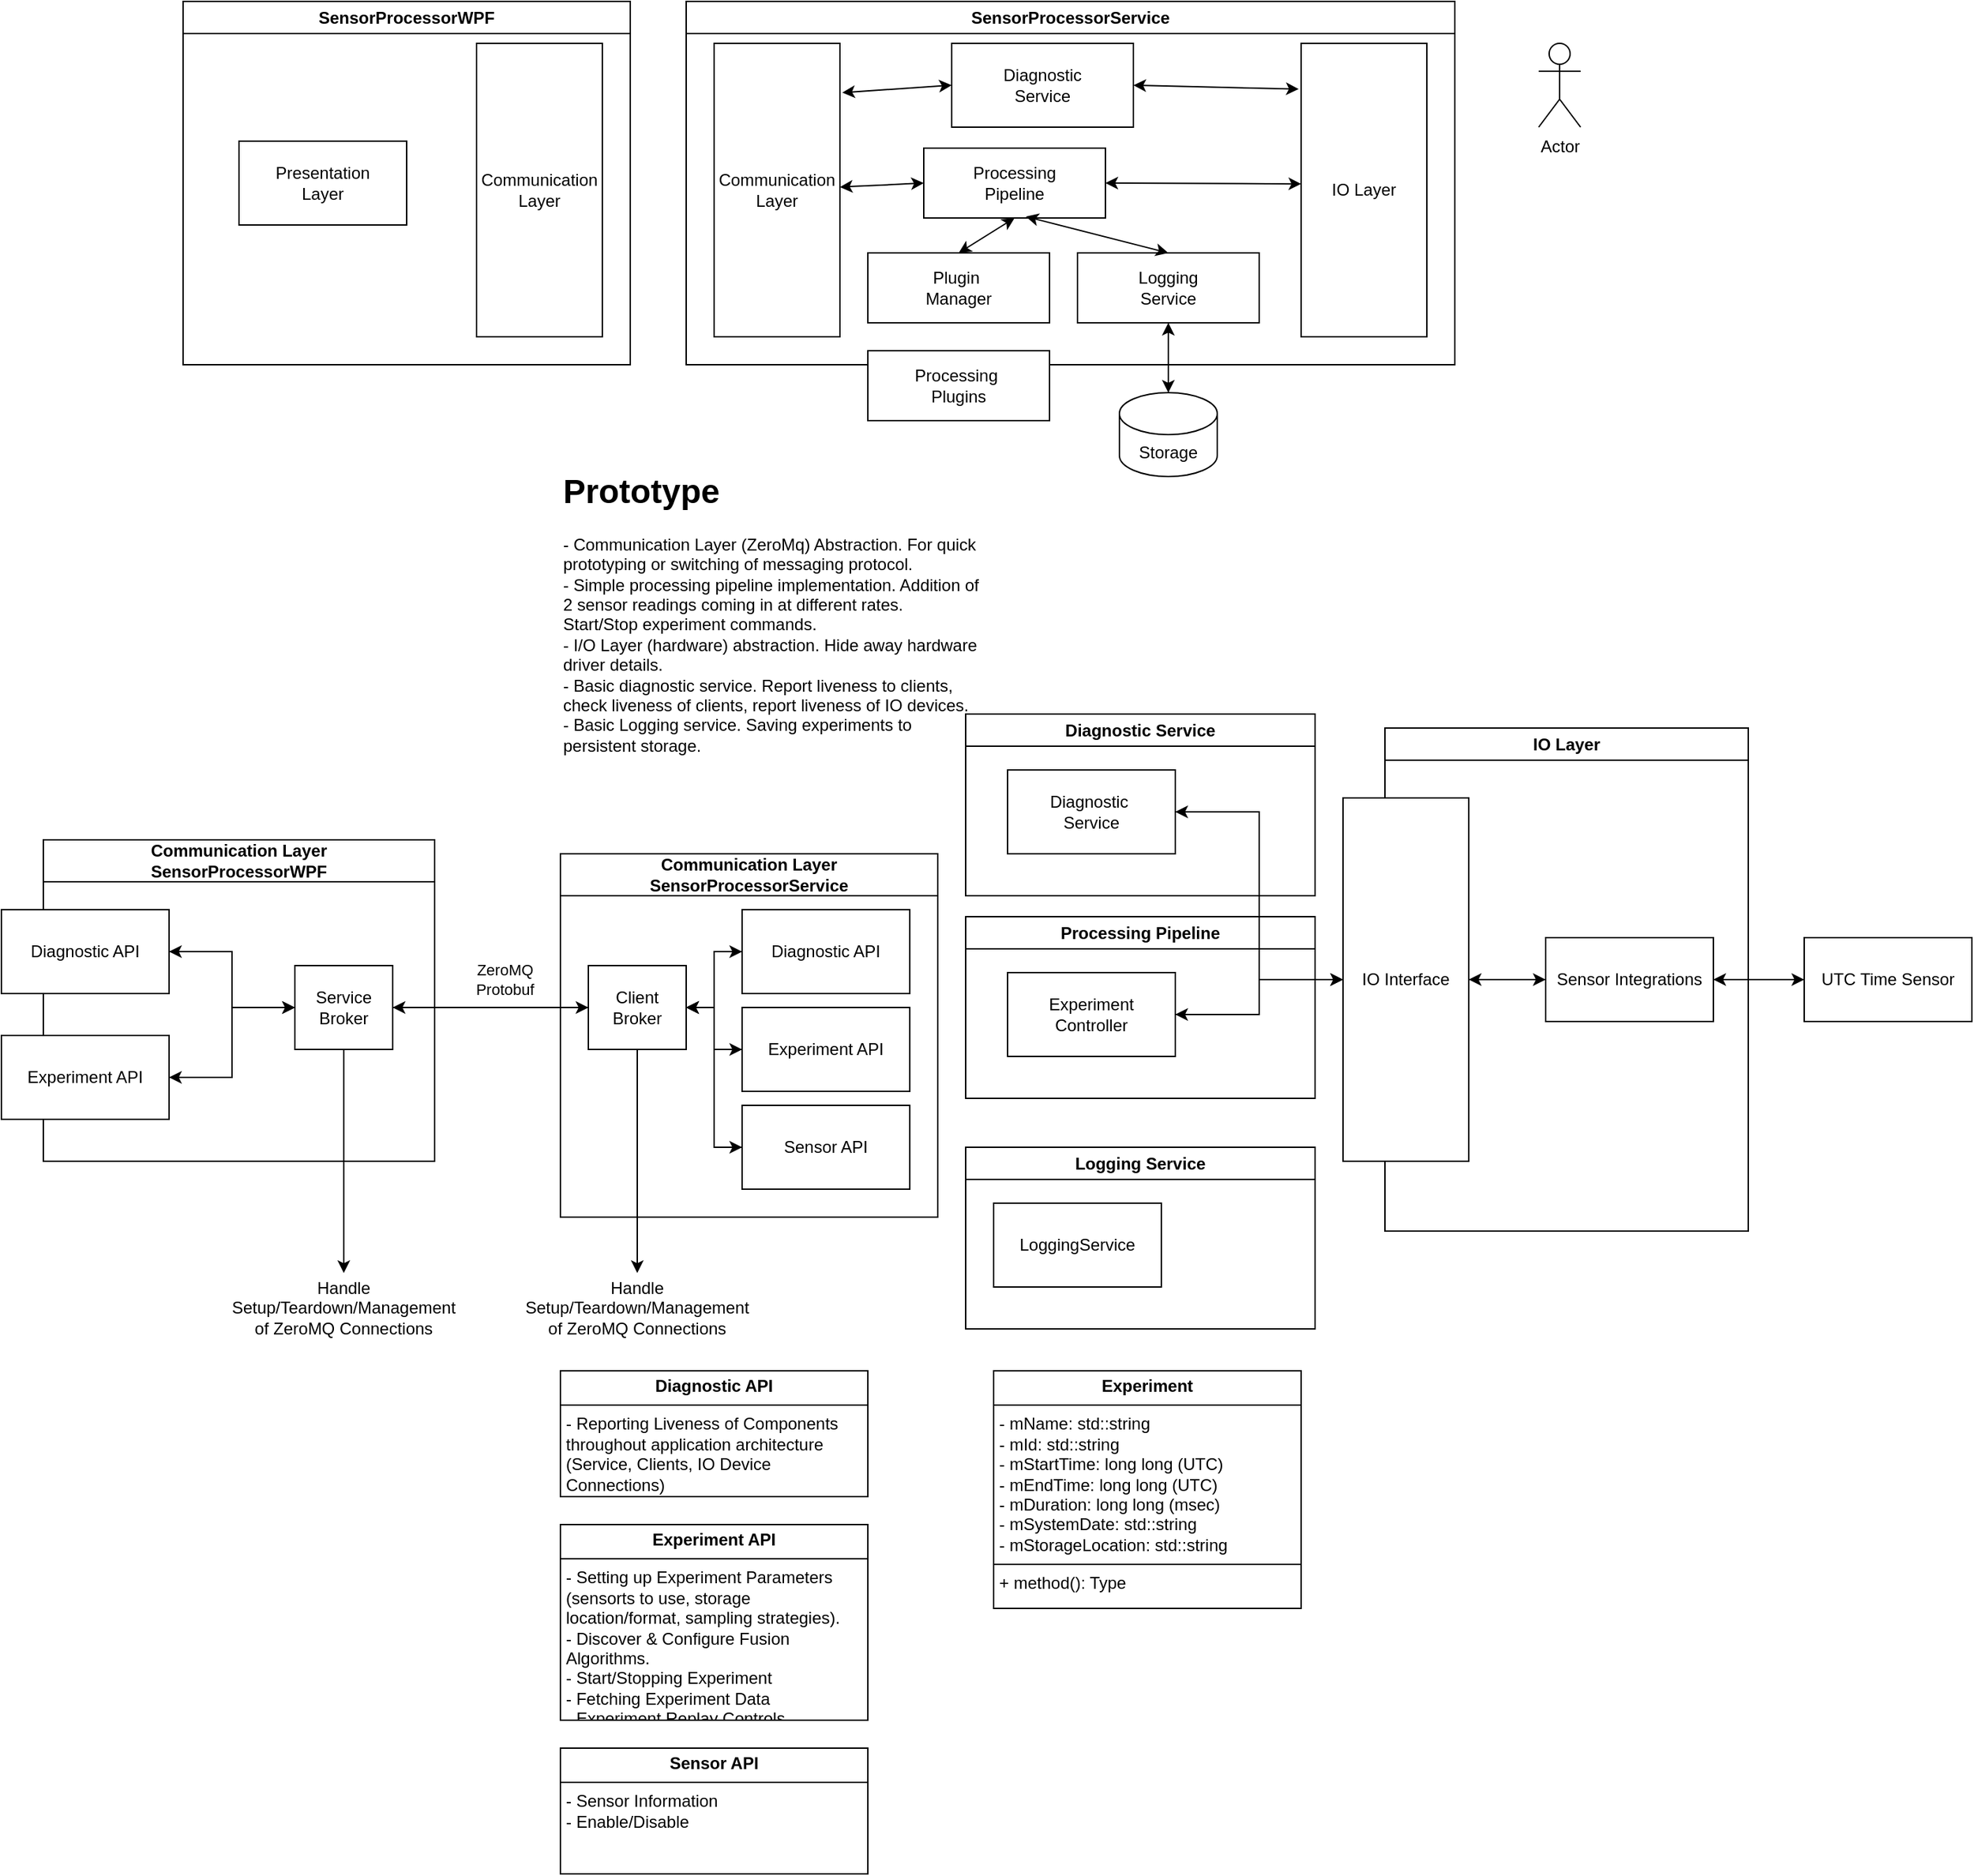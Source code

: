 <mxfile version="27.0.9" pages="2">
  <diagram name="Page-1" id="ESQQdq1TttOkJcOgB4Id">
    <mxGraphModel dx="1019" dy="803" grid="1" gridSize="10" guides="1" tooltips="1" connect="1" arrows="1" fold="1" page="1" pageScale="1" pageWidth="850" pageHeight="1100" math="0" shadow="0">
      <root>
        <mxCell id="0" />
        <mxCell id="1" parent="0" />
        <mxCell id="dF56cebNLmrT7NUHNz8Q-4" value="SensorProcessorWPF" style="swimlane;whiteSpace=wrap;html=1;startSize=23;" parent="1" vertex="1">
          <mxGeometry x="240" y="330" width="320" height="260" as="geometry" />
        </mxCell>
        <mxCell id="dF56cebNLmrT7NUHNz8Q-8" value="Communication&lt;div&gt;Layer&lt;/div&gt;" style="rounded=0;whiteSpace=wrap;html=1;" parent="dF56cebNLmrT7NUHNz8Q-4" vertex="1">
          <mxGeometry x="210" y="30" width="90" height="210" as="geometry" />
        </mxCell>
        <mxCell id="vH57DDxU4aNSEHnl1czY-7" value="Presentation&lt;div&gt;Layer&lt;/div&gt;" style="rounded=0;whiteSpace=wrap;html=1;" parent="dF56cebNLmrT7NUHNz8Q-4" vertex="1">
          <mxGeometry x="40" y="100" width="120" height="60" as="geometry" />
        </mxCell>
        <mxCell id="dF56cebNLmrT7NUHNz8Q-5" value="SensorProcessorService" style="swimlane;whiteSpace=wrap;html=1;startSize=23;" parent="1" vertex="1">
          <mxGeometry x="600" y="330" width="550" height="260" as="geometry" />
        </mxCell>
        <mxCell id="dF56cebNLmrT7NUHNz8Q-10" value="Communication&lt;div&gt;Layer&lt;/div&gt;" style="rounded=0;whiteSpace=wrap;html=1;" parent="dF56cebNLmrT7NUHNz8Q-5" vertex="1">
          <mxGeometry x="20" y="30" width="90" height="210" as="geometry" />
        </mxCell>
        <mxCell id="dF56cebNLmrT7NUHNz8Q-11" value="Plugin&amp;nbsp;&lt;div&gt;Manager&lt;/div&gt;" style="rounded=0;whiteSpace=wrap;html=1;" parent="dF56cebNLmrT7NUHNz8Q-5" vertex="1">
          <mxGeometry x="130" y="180" width="130" height="50" as="geometry" />
        </mxCell>
        <mxCell id="dF56cebNLmrT7NUHNz8Q-12" value="Processing&lt;div&gt;Pipeline&lt;/div&gt;" style="rounded=0;whiteSpace=wrap;html=1;" parent="dF56cebNLmrT7NUHNz8Q-5" vertex="1">
          <mxGeometry x="170" y="105" width="130" height="50" as="geometry" />
        </mxCell>
        <mxCell id="dF56cebNLmrT7NUHNz8Q-16" value="Logging&lt;div&gt;Service&lt;/div&gt;" style="rounded=0;whiteSpace=wrap;html=1;" parent="dF56cebNLmrT7NUHNz8Q-5" vertex="1">
          <mxGeometry x="280" y="180" width="130" height="50" as="geometry" />
        </mxCell>
        <mxCell id="dF56cebNLmrT7NUHNz8Q-23" value="IO Layer" style="rounded=0;whiteSpace=wrap;html=1;" parent="dF56cebNLmrT7NUHNz8Q-5" vertex="1">
          <mxGeometry x="440" y="30" width="90" height="210" as="geometry" />
        </mxCell>
        <mxCell id="dF56cebNLmrT7NUHNz8Q-24" value="" style="endArrow=classic;startArrow=classic;html=1;rounded=0;exitX=1;exitY=0.5;exitDx=0;exitDy=0;entryX=0.001;entryY=0.479;entryDx=0;entryDy=0;entryPerimeter=0;" parent="dF56cebNLmrT7NUHNz8Q-5" source="dF56cebNLmrT7NUHNz8Q-12" target="dF56cebNLmrT7NUHNz8Q-23" edge="1">
          <mxGeometry width="50" height="50" relative="1" as="geometry">
            <mxPoint x="320" y="110" as="sourcePoint" />
            <mxPoint x="370" y="60" as="targetPoint" />
          </mxGeometry>
        </mxCell>
        <mxCell id="dF56cebNLmrT7NUHNz8Q-26" value="" style="endArrow=classic;startArrow=classic;html=1;rounded=0;entryX=0;entryY=0.5;entryDx=0;entryDy=0;" parent="dF56cebNLmrT7NUHNz8Q-5" source="dF56cebNLmrT7NUHNz8Q-10" target="dF56cebNLmrT7NUHNz8Q-12" edge="1">
          <mxGeometry width="50" height="50" relative="1" as="geometry">
            <mxPoint x="270" y="140" as="sourcePoint" />
            <mxPoint x="450" y="141" as="targetPoint" />
          </mxGeometry>
        </mxCell>
        <mxCell id="dF56cebNLmrT7NUHNz8Q-27" value="" style="endArrow=classic;startArrow=classic;html=1;rounded=0;entryX=0.5;entryY=1;entryDx=0;entryDy=0;exitX=0.5;exitY=0;exitDx=0;exitDy=0;" parent="dF56cebNLmrT7NUHNz8Q-5" source="dF56cebNLmrT7NUHNz8Q-11" target="dF56cebNLmrT7NUHNz8Q-12" edge="1">
          <mxGeometry width="50" height="50" relative="1" as="geometry">
            <mxPoint x="120" y="143" as="sourcePoint" />
            <mxPoint x="190" y="140" as="targetPoint" />
          </mxGeometry>
        </mxCell>
        <mxCell id="dF56cebNLmrT7NUHNz8Q-28" value="Diagnostic&lt;div&gt;Service&lt;/div&gt;" style="rounded=0;whiteSpace=wrap;html=1;" parent="dF56cebNLmrT7NUHNz8Q-5" vertex="1">
          <mxGeometry x="190" y="30" width="130" height="60" as="geometry" />
        </mxCell>
        <mxCell id="dF56cebNLmrT7NUHNz8Q-29" value="" style="endArrow=classic;startArrow=classic;html=1;rounded=0;exitX=1;exitY=0.5;exitDx=0;exitDy=0;entryX=-0.019;entryY=0.156;entryDx=0;entryDy=0;entryPerimeter=0;" parent="dF56cebNLmrT7NUHNz8Q-5" source="dF56cebNLmrT7NUHNz8Q-28" target="dF56cebNLmrT7NUHNz8Q-23" edge="1">
          <mxGeometry width="50" height="50" relative="1" as="geometry">
            <mxPoint x="310" y="140" as="sourcePoint" />
            <mxPoint x="450" y="141" as="targetPoint" />
          </mxGeometry>
        </mxCell>
        <mxCell id="dF56cebNLmrT7NUHNz8Q-30" value="" style="endArrow=classic;startArrow=classic;html=1;rounded=0;exitX=1.019;exitY=0.168;exitDx=0;exitDy=0;entryX=0;entryY=0.5;entryDx=0;entryDy=0;exitPerimeter=0;" parent="dF56cebNLmrT7NUHNz8Q-5" source="dF56cebNLmrT7NUHNz8Q-10" target="dF56cebNLmrT7NUHNz8Q-28" edge="1">
          <mxGeometry width="50" height="50" relative="1" as="geometry">
            <mxPoint x="330" y="70" as="sourcePoint" />
            <mxPoint x="448" y="73" as="targetPoint" />
          </mxGeometry>
        </mxCell>
        <mxCell id="h2vkKSdlR_5L6GXh10Rz-41" value="" style="endArrow=classic;startArrow=classic;html=1;rounded=0;entryX=0.562;entryY=0.98;entryDx=0;entryDy=0;exitX=0.5;exitY=0;exitDx=0;exitDy=0;entryPerimeter=0;" parent="dF56cebNLmrT7NUHNz8Q-5" source="dF56cebNLmrT7NUHNz8Q-16" target="dF56cebNLmrT7NUHNz8Q-12" edge="1">
          <mxGeometry width="50" height="50" relative="1" as="geometry">
            <mxPoint x="205" y="190" as="sourcePoint" />
            <mxPoint x="245" y="165" as="targetPoint" />
          </mxGeometry>
        </mxCell>
        <mxCell id="dF56cebNLmrT7NUHNz8Q-13" value="Processing&amp;nbsp;&lt;div&gt;Plugins&lt;/div&gt;" style="rounded=0;whiteSpace=wrap;html=1;" parent="1" vertex="1">
          <mxGeometry x="730" y="580" width="130" height="50" as="geometry" />
        </mxCell>
        <mxCell id="dF56cebNLmrT7NUHNz8Q-19" style="edgeStyle=orthogonalEdgeStyle;rounded=0;orthogonalLoop=1;jettySize=auto;html=1;entryX=0.5;entryY=1;entryDx=0;entryDy=0;" parent="1" source="dF56cebNLmrT7NUHNz8Q-17" target="dF56cebNLmrT7NUHNz8Q-16" edge="1">
          <mxGeometry relative="1" as="geometry" />
        </mxCell>
        <mxCell id="dF56cebNLmrT7NUHNz8Q-17" value="Storage" style="shape=cylinder3;whiteSpace=wrap;html=1;boundedLbl=1;backgroundOutline=1;size=15;" parent="1" vertex="1">
          <mxGeometry x="910" y="610" width="70" height="60" as="geometry" />
        </mxCell>
        <mxCell id="dF56cebNLmrT7NUHNz8Q-18" style="edgeStyle=orthogonalEdgeStyle;rounded=0;orthogonalLoop=1;jettySize=auto;html=1;entryX=0.5;entryY=0;entryDx=0;entryDy=0;entryPerimeter=0;" parent="1" source="dF56cebNLmrT7NUHNz8Q-16" target="dF56cebNLmrT7NUHNz8Q-17" edge="1">
          <mxGeometry relative="1" as="geometry" />
        </mxCell>
        <mxCell id="dF56cebNLmrT7NUHNz8Q-22" value="Actor" style="shape=umlActor;verticalLabelPosition=bottom;verticalAlign=top;html=1;outlineConnect=0;" parent="1" vertex="1">
          <mxGeometry x="1210" y="360" width="30" height="60" as="geometry" />
        </mxCell>
        <mxCell id="h2vkKSdlR_5L6GXh10Rz-1" value="&lt;h1 style=&quot;margin-top: 0px;&quot;&gt;Prototype&lt;/h1&gt;&lt;div&gt;- Communication Layer (ZeroMq) Abstraction. For quick prototyping or switching of messaging protocol.&lt;/div&gt;&lt;div&gt;- Simple processing pipeline implementation. Addition of 2 sensor readings coming in at different rates. Start/Stop experiment commands.&lt;/div&gt;&lt;div&gt;- I/O Layer (hardware) abstraction. Hide away hardware driver details.&lt;/div&gt;&lt;div&gt;- Basic diagnostic service. Report liveness to clients, check liveness of clients, report liveness of IO devices.&lt;/div&gt;&lt;div&gt;- Basic Logging service. Saving experiments to persistent storage.&lt;/div&gt;" style="text;html=1;whiteSpace=wrap;overflow=hidden;rounded=0;" parent="1" vertex="1">
          <mxGeometry x="510" y="660" width="300" height="210" as="geometry" />
        </mxCell>
        <mxCell id="h2vkKSdlR_5L6GXh10Rz-3" value="Communication Layer&lt;div&gt;SensorProcessorService&lt;/div&gt;" style="swimlane;whiteSpace=wrap;html=1;startSize=30;" parent="1" vertex="1">
          <mxGeometry x="510" y="940" width="270" height="260" as="geometry" />
        </mxCell>
        <mxCell id="h2vkKSdlR_5L6GXh10Rz-31" style="edgeStyle=orthogonalEdgeStyle;rounded=0;orthogonalLoop=1;jettySize=auto;html=1;entryX=1;entryY=0.5;entryDx=0;entryDy=0;" parent="h2vkKSdlR_5L6GXh10Rz-3" source="h2vkKSdlR_5L6GXh10Rz-6" target="h2vkKSdlR_5L6GXh10Rz-8" edge="1">
          <mxGeometry relative="1" as="geometry" />
        </mxCell>
        <mxCell id="h2vkKSdlR_5L6GXh10Rz-6" value="Experiment API" style="rounded=0;whiteSpace=wrap;html=1;" parent="h2vkKSdlR_5L6GXh10Rz-3" vertex="1">
          <mxGeometry x="130" y="110" width="120" height="60" as="geometry" />
        </mxCell>
        <mxCell id="h2vkKSdlR_5L6GXh10Rz-29" style="edgeStyle=orthogonalEdgeStyle;rounded=0;orthogonalLoop=1;jettySize=auto;html=1;entryX=1;entryY=0.5;entryDx=0;entryDy=0;" parent="h2vkKSdlR_5L6GXh10Rz-3" source="h2vkKSdlR_5L6GXh10Rz-7" target="h2vkKSdlR_5L6GXh10Rz-8" edge="1">
          <mxGeometry relative="1" as="geometry" />
        </mxCell>
        <mxCell id="h2vkKSdlR_5L6GXh10Rz-7" value="Diagnostic API" style="rounded=0;whiteSpace=wrap;html=1;" parent="h2vkKSdlR_5L6GXh10Rz-3" vertex="1">
          <mxGeometry x="130" y="40" width="120" height="60" as="geometry" />
        </mxCell>
        <mxCell id="h2vkKSdlR_5L6GXh10Rz-28" style="edgeStyle=orthogonalEdgeStyle;rounded=0;orthogonalLoop=1;jettySize=auto;html=1;" parent="h2vkKSdlR_5L6GXh10Rz-3" source="h2vkKSdlR_5L6GXh10Rz-8" target="h2vkKSdlR_5L6GXh10Rz-7" edge="1">
          <mxGeometry relative="1" as="geometry" />
        </mxCell>
        <mxCell id="h2vkKSdlR_5L6GXh10Rz-30" style="edgeStyle=orthogonalEdgeStyle;rounded=0;orthogonalLoop=1;jettySize=auto;html=1;entryX=0;entryY=0.5;entryDx=0;entryDy=0;" parent="h2vkKSdlR_5L6GXh10Rz-3" source="h2vkKSdlR_5L6GXh10Rz-8" target="h2vkKSdlR_5L6GXh10Rz-6" edge="1">
          <mxGeometry relative="1" as="geometry" />
        </mxCell>
        <mxCell id="h2vkKSdlR_5L6GXh10Rz-49" style="edgeStyle=orthogonalEdgeStyle;rounded=0;orthogonalLoop=1;jettySize=auto;html=1;entryX=0;entryY=0.5;entryDx=0;entryDy=0;" parent="h2vkKSdlR_5L6GXh10Rz-3" source="h2vkKSdlR_5L6GXh10Rz-8" target="h2vkKSdlR_5L6GXh10Rz-48" edge="1">
          <mxGeometry relative="1" as="geometry" />
        </mxCell>
        <mxCell id="h2vkKSdlR_5L6GXh10Rz-8" value="Client&lt;div&gt;Broker&lt;/div&gt;" style="rounded=0;whiteSpace=wrap;html=1;" parent="h2vkKSdlR_5L6GXh10Rz-3" vertex="1">
          <mxGeometry x="20" y="80" width="70" height="60" as="geometry" />
        </mxCell>
        <mxCell id="h2vkKSdlR_5L6GXh10Rz-50" style="edgeStyle=orthogonalEdgeStyle;rounded=0;orthogonalLoop=1;jettySize=auto;html=1;entryX=1;entryY=0.5;entryDx=0;entryDy=0;" parent="h2vkKSdlR_5L6GXh10Rz-3" source="h2vkKSdlR_5L6GXh10Rz-48" target="h2vkKSdlR_5L6GXh10Rz-8" edge="1">
          <mxGeometry relative="1" as="geometry" />
        </mxCell>
        <mxCell id="h2vkKSdlR_5L6GXh10Rz-48" value="Sensor API" style="rounded=0;whiteSpace=wrap;html=1;" parent="h2vkKSdlR_5L6GXh10Rz-3" vertex="1">
          <mxGeometry x="130" y="180" width="120" height="60" as="geometry" />
        </mxCell>
        <mxCell id="h2vkKSdlR_5L6GXh10Rz-4" value="Processing Pipeline" style="swimlane;whiteSpace=wrap;html=1;" parent="1" vertex="1">
          <mxGeometry x="800" y="985" width="250" height="130" as="geometry" />
        </mxCell>
        <mxCell id="h2vkKSdlR_5L6GXh10Rz-32" value="Experiment&lt;div&gt;Controller&lt;/div&gt;" style="rounded=0;whiteSpace=wrap;html=1;" parent="h2vkKSdlR_5L6GXh10Rz-4" vertex="1">
          <mxGeometry x="30" y="40" width="120" height="60" as="geometry" />
        </mxCell>
        <mxCell id="h2vkKSdlR_5L6GXh10Rz-5" value="Logging Service" style="swimlane;whiteSpace=wrap;html=1;" parent="1" vertex="1">
          <mxGeometry x="800" y="1150" width="250" height="130" as="geometry" />
        </mxCell>
        <mxCell id="h2vkKSdlR_5L6GXh10Rz-34" value="LoggingService" style="rounded=0;whiteSpace=wrap;html=1;" parent="h2vkKSdlR_5L6GXh10Rz-5" vertex="1">
          <mxGeometry x="20" y="40" width="120" height="60" as="geometry" />
        </mxCell>
        <mxCell id="h2vkKSdlR_5L6GXh10Rz-9" value="&lt;div&gt;Communication Layer&lt;/div&gt;SensorProcessorWPF" style="swimlane;whiteSpace=wrap;html=1;startSize=30;" parent="1" vertex="1">
          <mxGeometry x="140" y="930" width="280" height="230" as="geometry" />
        </mxCell>
        <mxCell id="h2vkKSdlR_5L6GXh10Rz-25" style="edgeStyle=orthogonalEdgeStyle;rounded=0;orthogonalLoop=1;jettySize=auto;html=1;entryX=1;entryY=0.5;entryDx=0;entryDy=0;" parent="h2vkKSdlR_5L6GXh10Rz-9" source="h2vkKSdlR_5L6GXh10Rz-11" target="h2vkKSdlR_5L6GXh10Rz-12" edge="1">
          <mxGeometry relative="1" as="geometry" />
        </mxCell>
        <mxCell id="h2vkKSdlR_5L6GXh10Rz-26" style="edgeStyle=orthogonalEdgeStyle;rounded=0;orthogonalLoop=1;jettySize=auto;html=1;" parent="h2vkKSdlR_5L6GXh10Rz-9" source="h2vkKSdlR_5L6GXh10Rz-11" target="h2vkKSdlR_5L6GXh10Rz-13" edge="1">
          <mxGeometry relative="1" as="geometry" />
        </mxCell>
        <mxCell id="h2vkKSdlR_5L6GXh10Rz-11" value="Service&lt;div&gt;Broker&lt;/div&gt;" style="rounded=0;whiteSpace=wrap;html=1;" parent="h2vkKSdlR_5L6GXh10Rz-9" vertex="1">
          <mxGeometry x="180" y="90" width="70" height="60" as="geometry" />
        </mxCell>
        <mxCell id="h2vkKSdlR_5L6GXh10Rz-24" style="edgeStyle=orthogonalEdgeStyle;rounded=0;orthogonalLoop=1;jettySize=auto;html=1;entryX=0;entryY=0.5;entryDx=0;entryDy=0;" parent="h2vkKSdlR_5L6GXh10Rz-9" source="h2vkKSdlR_5L6GXh10Rz-12" target="h2vkKSdlR_5L6GXh10Rz-11" edge="1">
          <mxGeometry relative="1" as="geometry" />
        </mxCell>
        <mxCell id="h2vkKSdlR_5L6GXh10Rz-12" value="Diagnostic API" style="rounded=0;whiteSpace=wrap;html=1;" parent="h2vkKSdlR_5L6GXh10Rz-9" vertex="1">
          <mxGeometry x="-30" y="50" width="120" height="60" as="geometry" />
        </mxCell>
        <mxCell id="h2vkKSdlR_5L6GXh10Rz-27" style="edgeStyle=orthogonalEdgeStyle;rounded=0;orthogonalLoop=1;jettySize=auto;html=1;entryX=0;entryY=0.5;entryDx=0;entryDy=0;" parent="h2vkKSdlR_5L6GXh10Rz-9" source="h2vkKSdlR_5L6GXh10Rz-13" target="h2vkKSdlR_5L6GXh10Rz-11" edge="1">
          <mxGeometry relative="1" as="geometry" />
        </mxCell>
        <mxCell id="h2vkKSdlR_5L6GXh10Rz-13" value="Experiment API" style="rounded=0;whiteSpace=wrap;html=1;" parent="h2vkKSdlR_5L6GXh10Rz-9" vertex="1">
          <mxGeometry x="-30" y="140" width="120" height="60" as="geometry" />
        </mxCell>
        <mxCell id="h2vkKSdlR_5L6GXh10Rz-14" style="edgeStyle=orthogonalEdgeStyle;rounded=0;orthogonalLoop=1;jettySize=auto;html=1;" parent="1" source="h2vkKSdlR_5L6GXh10Rz-11" target="h2vkKSdlR_5L6GXh10Rz-8" edge="1">
          <mxGeometry relative="1" as="geometry" />
        </mxCell>
        <mxCell id="h2vkKSdlR_5L6GXh10Rz-15" style="edgeStyle=orthogonalEdgeStyle;rounded=0;orthogonalLoop=1;jettySize=auto;html=1;entryX=1;entryY=0.5;entryDx=0;entryDy=0;" parent="1" source="h2vkKSdlR_5L6GXh10Rz-8" target="h2vkKSdlR_5L6GXh10Rz-11" edge="1">
          <mxGeometry relative="1" as="geometry" />
        </mxCell>
        <mxCell id="h2vkKSdlR_5L6GXh10Rz-16" value="ZeroMQ&lt;div&gt;Protobuf&lt;/div&gt;" style="edgeLabel;html=1;align=center;verticalAlign=middle;resizable=0;points=[];" parent="h2vkKSdlR_5L6GXh10Rz-15" vertex="1" connectable="0">
          <mxGeometry x="-0.157" relative="1" as="geometry">
            <mxPoint x="-1" y="-20" as="offset" />
          </mxGeometry>
        </mxCell>
        <mxCell id="h2vkKSdlR_5L6GXh10Rz-20" value="" style="edgeStyle=orthogonalEdgeStyle;rounded=0;orthogonalLoop=1;jettySize=auto;html=1;" parent="1" source="h2vkKSdlR_5L6GXh10Rz-11" edge="1">
          <mxGeometry relative="1" as="geometry">
            <mxPoint x="355" y="1240" as="targetPoint" />
          </mxGeometry>
        </mxCell>
        <mxCell id="h2vkKSdlR_5L6GXh10Rz-21" value="Handle Setup/Teardown/Management&lt;div&gt;of ZeroMQ Connections&lt;/div&gt;" style="text;html=1;align=center;verticalAlign=middle;whiteSpace=wrap;rounded=0;" parent="1" vertex="1">
          <mxGeometry x="260" y="1240" width="190" height="50" as="geometry" />
        </mxCell>
        <mxCell id="h2vkKSdlR_5L6GXh10Rz-22" value="Handle Setup/Teardown/Management&lt;div&gt;of ZeroMQ Connections&lt;/div&gt;" style="text;html=1;align=center;verticalAlign=middle;whiteSpace=wrap;rounded=0;" parent="1" vertex="1">
          <mxGeometry x="470" y="1240" width="190" height="50" as="geometry" />
        </mxCell>
        <mxCell id="h2vkKSdlR_5L6GXh10Rz-23" style="edgeStyle=orthogonalEdgeStyle;rounded=0;orthogonalLoop=1;jettySize=auto;html=1;" parent="1" source="h2vkKSdlR_5L6GXh10Rz-8" target="h2vkKSdlR_5L6GXh10Rz-22" edge="1">
          <mxGeometry relative="1" as="geometry" />
        </mxCell>
        <mxCell id="h2vkKSdlR_5L6GXh10Rz-33" value="&lt;p style=&quot;margin:0px;margin-top:4px;text-align:center;&quot;&gt;&lt;b&gt;Experiment&lt;/b&gt;&lt;/p&gt;&lt;hr size=&quot;1&quot; style=&quot;border-style:solid;&quot;&gt;&lt;p style=&quot;margin:0px;margin-left:4px;&quot;&gt;- mName: std::string&lt;/p&gt;&lt;p style=&quot;margin:0px;margin-left:4px;&quot;&gt;- mId: std::string&lt;/p&gt;&lt;p style=&quot;margin:0px;margin-left:4px;&quot;&gt;- mStartTime: long long (UTC)&lt;/p&gt;&lt;p style=&quot;margin:0px;margin-left:4px;&quot;&gt;- mEndTime: long long (UTC)&lt;/p&gt;&lt;p style=&quot;margin:0px;margin-left:4px;&quot;&gt;- mDuration: long long (msec)&lt;/p&gt;&lt;p style=&quot;margin:0px;margin-left:4px;&quot;&gt;- mSystemDate: std::string&lt;/p&gt;&lt;p style=&quot;margin:0px;margin-left:4px;&quot;&gt;- mStorageLocation: std::string&lt;/p&gt;&lt;hr size=&quot;1&quot; style=&quot;border-style:solid;&quot;&gt;&lt;p style=&quot;margin:0px;margin-left:4px;&quot;&gt;+ method(): Type&lt;/p&gt;" style="verticalAlign=top;align=left;overflow=fill;html=1;whiteSpace=wrap;" parent="1" vertex="1">
          <mxGeometry x="820" y="1310" width="220" height="170" as="geometry" />
        </mxCell>
        <mxCell id="h2vkKSdlR_5L6GXh10Rz-35" value="Diagnostic Service" style="swimlane;whiteSpace=wrap;html=1;" parent="1" vertex="1">
          <mxGeometry x="800" y="840" width="250" height="130" as="geometry" />
        </mxCell>
        <mxCell id="h2vkKSdlR_5L6GXh10Rz-36" value="Diagnostic&amp;nbsp;&lt;div&gt;Service&lt;/div&gt;" style="rounded=0;whiteSpace=wrap;html=1;" parent="h2vkKSdlR_5L6GXh10Rz-35" vertex="1">
          <mxGeometry x="30" y="40" width="120" height="60" as="geometry" />
        </mxCell>
        <mxCell id="h2vkKSdlR_5L6GXh10Rz-39" value="IO Layer" style="swimlane;whiteSpace=wrap;html=1;" parent="1" vertex="1">
          <mxGeometry x="1100" y="850" width="260" height="360" as="geometry" />
        </mxCell>
        <mxCell id="vH57DDxU4aNSEHnl1czY-5" style="edgeStyle=orthogonalEdgeStyle;rounded=0;orthogonalLoop=1;jettySize=auto;html=1;entryX=0;entryY=0.5;entryDx=0;entryDy=0;" parent="h2vkKSdlR_5L6GXh10Rz-39" source="h2vkKSdlR_5L6GXh10Rz-40" target="h2vkKSdlR_5L6GXh10Rz-43" edge="1">
          <mxGeometry relative="1" as="geometry" />
        </mxCell>
        <mxCell id="h2vkKSdlR_5L6GXh10Rz-40" value="IO Interface" style="rounded=0;whiteSpace=wrap;html=1;" parent="h2vkKSdlR_5L6GXh10Rz-39" vertex="1">
          <mxGeometry x="-30" y="50" width="90" height="260" as="geometry" />
        </mxCell>
        <mxCell id="vH57DDxU4aNSEHnl1czY-6" style="edgeStyle=orthogonalEdgeStyle;rounded=0;orthogonalLoop=1;jettySize=auto;html=1;entryX=1;entryY=0.5;entryDx=0;entryDy=0;" parent="h2vkKSdlR_5L6GXh10Rz-39" source="h2vkKSdlR_5L6GXh10Rz-43" target="h2vkKSdlR_5L6GXh10Rz-40" edge="1">
          <mxGeometry relative="1" as="geometry" />
        </mxCell>
        <mxCell id="h2vkKSdlR_5L6GXh10Rz-43" value="Sensor Integrations" style="rounded=0;whiteSpace=wrap;html=1;" parent="h2vkKSdlR_5L6GXh10Rz-39" vertex="1">
          <mxGeometry x="115" y="150" width="120" height="60" as="geometry" />
        </mxCell>
        <mxCell id="h2vkKSdlR_5L6GXh10Rz-46" style="edgeStyle=orthogonalEdgeStyle;rounded=0;orthogonalLoop=1;jettySize=auto;html=1;entryX=1;entryY=0.5;entryDx=0;entryDy=0;" parent="1" source="h2vkKSdlR_5L6GXh10Rz-44" target="h2vkKSdlR_5L6GXh10Rz-43" edge="1">
          <mxGeometry relative="1" as="geometry" />
        </mxCell>
        <mxCell id="h2vkKSdlR_5L6GXh10Rz-44" value="UTC Time Sensor" style="rounded=0;whiteSpace=wrap;html=1;" parent="1" vertex="1">
          <mxGeometry x="1400" y="1000" width="120" height="60" as="geometry" />
        </mxCell>
        <mxCell id="h2vkKSdlR_5L6GXh10Rz-47" style="edgeStyle=orthogonalEdgeStyle;rounded=0;orthogonalLoop=1;jettySize=auto;html=1;entryX=0;entryY=0.5;entryDx=0;entryDy=0;" parent="1" source="h2vkKSdlR_5L6GXh10Rz-43" target="h2vkKSdlR_5L6GXh10Rz-44" edge="1">
          <mxGeometry relative="1" as="geometry" />
        </mxCell>
        <mxCell id="h2vkKSdlR_5L6GXh10Rz-51" value="&lt;p style=&quot;margin:0px;margin-top:4px;text-align:center;&quot;&gt;&lt;b&gt;Diagnostic API&lt;/b&gt;&lt;/p&gt;&lt;hr size=&quot;1&quot; style=&quot;border-style:solid;&quot;&gt;&lt;p style=&quot;margin:0px;margin-left:4px;&quot;&gt;- Reporting Liveness of Components throughout application architecture (Service, Clients, IO Device Connections)&lt;/p&gt;" style="verticalAlign=top;align=left;overflow=fill;html=1;whiteSpace=wrap;" parent="1" vertex="1">
          <mxGeometry x="510" y="1310" width="220" height="90" as="geometry" />
        </mxCell>
        <mxCell id="h2vkKSdlR_5L6GXh10Rz-52" value="&lt;p style=&quot;margin:0px;margin-top:4px;text-align:center;&quot;&gt;&lt;b&gt;Experiment API&lt;/b&gt;&lt;/p&gt;&lt;hr size=&quot;1&quot; style=&quot;border-style:solid;&quot;&gt;&lt;p style=&quot;margin:0px;margin-left:4px;&quot;&gt;- Setting up Experiment Parameters (sensorts to use, storage location/format, sampling strategies).&lt;br&gt;&lt;/p&gt;&lt;p style=&quot;margin:0px;margin-left:4px;&quot;&gt;- Discover &amp;amp; Configure Fusion Algorithms.&lt;/p&gt;&lt;p style=&quot;margin:0px;margin-left:4px;&quot;&gt;- Start/Stopping Experiment&lt;/p&gt;&lt;p style=&quot;margin:0px;margin-left:4px;&quot;&gt;- Fetching Experiment Data&lt;/p&gt;&lt;p style=&quot;margin:0px;margin-left:4px;&quot;&gt;- Experiment Replay Controls&lt;/p&gt;" style="verticalAlign=top;align=left;overflow=fill;html=1;whiteSpace=wrap;" parent="1" vertex="1">
          <mxGeometry x="510" y="1420" width="220" height="140" as="geometry" />
        </mxCell>
        <mxCell id="h2vkKSdlR_5L6GXh10Rz-54" value="&lt;p style=&quot;margin:0px;margin-top:4px;text-align:center;&quot;&gt;&lt;b&gt;Sensor API&lt;/b&gt;&lt;/p&gt;&lt;hr size=&quot;1&quot; style=&quot;border-style:solid;&quot;&gt;&lt;p style=&quot;margin:0px;margin-left:4px;&quot;&gt;- Sensor Information&lt;/p&gt;&lt;p style=&quot;margin:0px;margin-left:4px;&quot;&gt;- Enable/Disable&lt;/p&gt;&lt;p style=&quot;margin:0px;margin-left:4px;&quot;&gt;&lt;br&gt;&lt;/p&gt;" style="verticalAlign=top;align=left;overflow=fill;html=1;whiteSpace=wrap;" parent="1" vertex="1">
          <mxGeometry x="510" y="1580" width="220" height="90" as="geometry" />
        </mxCell>
        <mxCell id="vH57DDxU4aNSEHnl1czY-1" style="edgeStyle=orthogonalEdgeStyle;rounded=0;orthogonalLoop=1;jettySize=auto;html=1;entryX=1;entryY=0.5;entryDx=0;entryDy=0;" parent="1" source="h2vkKSdlR_5L6GXh10Rz-40" target="h2vkKSdlR_5L6GXh10Rz-32" edge="1">
          <mxGeometry relative="1" as="geometry" />
        </mxCell>
        <mxCell id="vH57DDxU4aNSEHnl1czY-2" style="edgeStyle=orthogonalEdgeStyle;rounded=0;orthogonalLoop=1;jettySize=auto;html=1;entryX=0;entryY=0.5;entryDx=0;entryDy=0;" parent="1" source="h2vkKSdlR_5L6GXh10Rz-32" target="h2vkKSdlR_5L6GXh10Rz-40" edge="1">
          <mxGeometry relative="1" as="geometry" />
        </mxCell>
        <mxCell id="vH57DDxU4aNSEHnl1czY-3" style="edgeStyle=orthogonalEdgeStyle;rounded=0;orthogonalLoop=1;jettySize=auto;html=1;entryX=1;entryY=0.5;entryDx=0;entryDy=0;" parent="1" source="h2vkKSdlR_5L6GXh10Rz-40" target="h2vkKSdlR_5L6GXh10Rz-36" edge="1">
          <mxGeometry relative="1" as="geometry" />
        </mxCell>
        <mxCell id="vH57DDxU4aNSEHnl1czY-4" style="edgeStyle=orthogonalEdgeStyle;rounded=0;orthogonalLoop=1;jettySize=auto;html=1;entryX=0;entryY=0.5;entryDx=0;entryDy=0;" parent="1" source="h2vkKSdlR_5L6GXh10Rz-36" target="h2vkKSdlR_5L6GXh10Rz-40" edge="1">
          <mxGeometry relative="1" as="geometry" />
        </mxCell>
      </root>
    </mxGraphModel>
  </diagram>
  <diagram id="UIBWTq_sI-04LLZBJN7o" name="UI Mocks">
    <mxGraphModel dx="812" dy="698" grid="1" gridSize="10" guides="1" tooltips="1" connect="1" arrows="1" fold="1" page="1" pageScale="1" pageWidth="850" pageHeight="1100" math="0" shadow="0">
      <root>
        <mxCell id="0" />
        <mxCell id="1" parent="0" />
        <mxCell id="tD-2u17ngB8_XBrdabwJ-1" value="" style="rounded=0;whiteSpace=wrap;html=1;fillColor=#333333;" parent="1" vertex="1">
          <mxGeometry x="150" y="190" width="560" height="320" as="geometry" />
        </mxCell>
        <mxCell id="tD-2u17ngB8_XBrdabwJ-2" value="" style="rounded=0;whiteSpace=wrap;html=1;fillColor=#222222;strokeColor=light-dark(#222222, #3e2800);" parent="1" vertex="1">
          <mxGeometry x="150" y="190" width="50" height="320" as="geometry" />
        </mxCell>
        <mxCell id="tD-2u17ngB8_XBrdabwJ-6" value="" style="ellipse;whiteSpace=wrap;html=1;aspect=fixed;" parent="1" vertex="1">
          <mxGeometry x="161" y="201" width="28" height="28" as="geometry" />
        </mxCell>
        <mxCell id="tD-2u17ngB8_XBrdabwJ-4" value="S P" style="text;html=1;align=center;verticalAlign=middle;whiteSpace=wrap;rounded=0;" parent="1" vertex="1">
          <mxGeometry x="145" y="200" width="60" height="30" as="geometry" />
        </mxCell>
        <mxCell id="tD-2u17ngB8_XBrdabwJ-7" value="&lt;h1&gt;&lt;font style=&quot;color: rgb(255, 255, 255);&quot;&gt;Sensor&lt;/font&gt;&lt;/h1&gt;&lt;h1&gt;&lt;font style=&quot;color: rgb(255, 255, 255);&quot;&gt;Processor&lt;/font&gt;&lt;/h1&gt;" style="text;html=1;align=center;verticalAlign=middle;whiteSpace=wrap;rounded=0;fontFamily=Verdana;" parent="1" vertex="1">
          <mxGeometry x="200" y="190" width="510" height="230" as="geometry" />
        </mxCell>
        <mxCell id="tD-2u17ngB8_XBrdabwJ-9" value="" style="endArrow=none;html=1;rounded=0;entryX=0.839;entryY=0.813;entryDx=0;entryDy=0;entryPerimeter=0;strokeColor=#FFFFFF;" parent="1" edge="1">
          <mxGeometry relative="1" as="geometry">
            <mxPoint x="317.58" y="450" as="sourcePoint" />
            <mxPoint x="592.42" y="450.16" as="targetPoint" />
          </mxGeometry>
        </mxCell>
        <mxCell id="tD-2u17ngB8_XBrdabwJ-10" value="" style="endArrow=none;html=1;rounded=0;fillColor=#60a917;strokeColor=#33FF33;" parent="1" edge="1">
          <mxGeometry relative="1" as="geometry">
            <mxPoint x="317.58" y="450" as="sourcePoint" />
            <mxPoint x="470" y="450" as="targetPoint" />
          </mxGeometry>
        </mxCell>
        <mxCell id="tD-2u17ngB8_XBrdabwJ-11" value="" style="endArrow=none;html=1;rounded=0;fillColor=#60a917;strokeColor=#33FF33;" parent="1" edge="1">
          <mxGeometry relative="1" as="geometry">
            <mxPoint x="770" y="519" as="sourcePoint" />
            <mxPoint x="922.42" y="519" as="targetPoint" />
          </mxGeometry>
        </mxCell>
        <mxCell id="tD-2u17ngB8_XBrdabwJ-12" value="33FF33" style="text;html=1;align=center;verticalAlign=middle;resizable=0;points=[];autosize=1;strokeColor=none;fillColor=none;" parent="1" vertex="1">
          <mxGeometry x="770" y="487" width="60" height="30" as="geometry" />
        </mxCell>
        <mxCell id="tD-2u17ngB8_XBrdabwJ-13" value="" style="endArrow=none;html=1;rounded=0;entryX=0.839;entryY=0.813;entryDx=0;entryDy=0;entryPerimeter=0;" parent="1" edge="1">
          <mxGeometry relative="1" as="geometry">
            <mxPoint x="770" y="479" as="sourcePoint" />
            <mxPoint x="1044.84" y="479.16" as="targetPoint" />
          </mxGeometry>
        </mxCell>
        <mxCell id="tD-2u17ngB8_XBrdabwJ-14" value="FFFFFF" style="text;html=1;align=center;verticalAlign=middle;resizable=0;points=[];autosize=1;strokeColor=none;fillColor=none;" parent="1" vertex="1">
          <mxGeometry x="765" y="440" width="70" height="30" as="geometry" />
        </mxCell>
        <mxCell id="tD-2u17ngB8_XBrdabwJ-16" value="&lt;font style=&quot;color: rgb(255, 255, 255);&quot;&gt;Loading Assets...&lt;/font&gt;" style="text;html=1;align=center;verticalAlign=middle;resizable=0;points=[];autosize=1;strokeColor=none;fillColor=none;fontFamily=Verdana;" parent="1" vertex="1">
          <mxGeometry x="380" y="418" width="130" height="30" as="geometry" />
        </mxCell>
        <mxCell id="tD-2u17ngB8_XBrdabwJ-17" value="" style="rounded=0;whiteSpace=wrap;html=1;fillColor=#333333;" parent="1" vertex="1">
          <mxGeometry x="770" y="319" width="170" height="97.14" as="geometry" />
        </mxCell>
        <mxCell id="tD-2u17ngB8_XBrdabwJ-18" value="333333" style="text;html=1;align=center;verticalAlign=middle;resizable=0;points=[];autosize=1;strokeColor=none;fillColor=none;" parent="1" vertex="1">
          <mxGeometry x="770" y="290" width="60" height="30" as="geometry" />
        </mxCell>
        <mxCell id="tD-2u17ngB8_XBrdabwJ-20" value="" style="rounded=0;whiteSpace=wrap;html=1;fillColor=#222222;" parent="1" vertex="1">
          <mxGeometry x="770" y="200" width="50" height="58" as="geometry" />
        </mxCell>
        <mxCell id="tD-2u17ngB8_XBrdabwJ-21" value="222222" style="text;html=1;align=center;verticalAlign=middle;resizable=0;points=[];autosize=1;strokeColor=none;fillColor=none;" parent="1" vertex="1">
          <mxGeometry x="760" y="170" width="60" height="30" as="geometry" />
        </mxCell>
        <mxCell id="Afbs1VhR4uwAlz6h4NSO-1" value="&lt;h1&gt;Startup&lt;/h1&gt;" style="text;html=1;align=center;verticalAlign=middle;whiteSpace=wrap;rounded=0;" parent="1" vertex="1">
          <mxGeometry x="370" y="140" width="150" height="30" as="geometry" />
        </mxCell>
        <mxCell id="Afbs1VhR4uwAlz6h4NSO-2" value="" style="rounded=0;whiteSpace=wrap;html=1;fillColor=#333333;" parent="1" vertex="1">
          <mxGeometry x="148" y="760" width="560" height="320" as="geometry" />
        </mxCell>
        <mxCell id="Afbs1VhR4uwAlz6h4NSO-3" value="" style="rounded=0;whiteSpace=wrap;html=1;fillColor=#222222;strokeColor=#222222;" parent="1" vertex="1">
          <mxGeometry x="148" y="760" width="50" height="320" as="geometry" />
        </mxCell>
        <mxCell id="Afbs1VhR4uwAlz6h4NSO-4" value="" style="ellipse;whiteSpace=wrap;html=1;aspect=fixed;" parent="1" vertex="1">
          <mxGeometry x="159" y="771" width="28" height="28" as="geometry" />
        </mxCell>
        <mxCell id="Afbs1VhR4uwAlz6h4NSO-5" value="S P" style="text;html=1;align=center;verticalAlign=middle;whiteSpace=wrap;rounded=0;" parent="1" vertex="1">
          <mxGeometry x="143" y="770" width="60" height="30" as="geometry" />
        </mxCell>
        <mxCell id="Afbs1VhR4uwAlz6h4NSO-9" value="&lt;font face=&quot;Verdana&quot; style=&quot;color: rgb(255, 255, 255);&quot;&gt;Login&lt;/font&gt;" style="text;html=1;align=center;verticalAlign=middle;resizable=0;points=[];autosize=1;strokeColor=#33FF33;fillColor=none;strokeWidth=1;" parent="1" vertex="1">
          <mxGeometry x="610" y="1030" width="60" height="30" as="geometry" />
        </mxCell>
        <mxCell id="Afbs1VhR4uwAlz6h4NSO-10" value="&lt;h1&gt;Login Screen&lt;/h1&gt;" style="text;html=1;align=center;verticalAlign=middle;whiteSpace=wrap;rounded=0;" parent="1" vertex="1">
          <mxGeometry x="323" y="720" width="260" height="30" as="geometry" />
        </mxCell>
        <mxCell id="Afbs1VhR4uwAlz6h4NSO-11" value="" style="ellipse;whiteSpace=wrap;html=1;aspect=fixed;" parent="1" vertex="1">
          <mxGeometry x="395" y="790" width="120" height="120" as="geometry" />
        </mxCell>
        <mxCell id="Afbs1VhR4uwAlz6h4NSO-12" value="" style="shape=actor;whiteSpace=wrap;html=1;fillColor=#1ba1e2;fontColor=#ffffff;strokeColor=#006EAF;" parent="1" vertex="1">
          <mxGeometry x="435" y="820" width="40" height="60" as="geometry" />
        </mxCell>
        <mxCell id="Afbs1VhR4uwAlz6h4NSO-13" value="" style="shape=actor;whiteSpace=wrap;html=1;fillColor=#1ba1e2;fontColor=#ffffff;strokeColor=#006EAF;" parent="1" vertex="1">
          <mxGeometry x="775" y="790" width="40" height="60" as="geometry" />
        </mxCell>
        <mxCell id="Afbs1VhR4uwAlz6h4NSO-14" value="1BA1E2" style="text;html=1;align=center;verticalAlign=middle;resizable=0;points=[];autosize=1;strokeColor=none;fillColor=none;" parent="1" vertex="1">
          <mxGeometry x="815" y="810" width="70" height="30" as="geometry" />
        </mxCell>
        <mxCell id="Afbs1VhR4uwAlz6h4NSO-16" value="&lt;font style=&quot;color: rgb(255, 255, 255);&quot;&gt;Username:&lt;/font&gt;" style="text;html=1;align=center;verticalAlign=middle;resizable=0;points=[];autosize=1;strokeColor=none;fillColor=none;fontFamily=Verdana;" parent="1" vertex="1">
          <mxGeometry x="321.25" y="920" width="90" height="30" as="geometry" />
        </mxCell>
        <mxCell id="Afbs1VhR4uwAlz6h4NSO-17" value="&lt;font style=&quot;color: rgb(255, 255, 255);&quot;&gt;Password:&lt;/font&gt;" style="text;html=1;align=center;verticalAlign=middle;resizable=0;points=[];autosize=1;strokeColor=none;fillColor=none;fontFamily=Verdana;" parent="1" vertex="1">
          <mxGeometry x="323.25" y="950" width="90" height="30" as="geometry" />
        </mxCell>
        <mxCell id="Afbs1VhR4uwAlz6h4NSO-18" value="&lt;p&gt;&lt;font face=&quot;Verdana&quot;&gt;Username&lt;/font&gt;&lt;/p&gt;" style="rounded=0;whiteSpace=wrap;html=1;" parent="1" vertex="1">
          <mxGeometry x="417.75" y="926" width="151" height="18" as="geometry" />
        </mxCell>
        <mxCell id="Afbs1VhR4uwAlz6h4NSO-19" value="&lt;font face=&quot;Verdana&quot;&gt;Password $!&amp;nbsp;&lt;/font&gt;" style="rounded=0;whiteSpace=wrap;html=1;" parent="1" vertex="1">
          <mxGeometry x="416.75" y="956" width="152" height="18" as="geometry" />
        </mxCell>
        <mxCell id="Afbs1VhR4uwAlz6h4NSO-36" value="" style="rounded=0;whiteSpace=wrap;html=1;fillColor=#333333;" parent="1" vertex="1">
          <mxGeometry x="150" y="1220" width="560" height="320" as="geometry" />
        </mxCell>
        <mxCell id="Afbs1VhR4uwAlz6h4NSO-37" value="" style="rounded=0;whiteSpace=wrap;html=1;fillColor=#222222;strokeColor=#222222;" parent="1" vertex="1">
          <mxGeometry x="150" y="1220" width="50" height="320" as="geometry" />
        </mxCell>
        <mxCell id="Afbs1VhR4uwAlz6h4NSO-38" value="" style="ellipse;whiteSpace=wrap;html=1;aspect=fixed;" parent="1" vertex="1">
          <mxGeometry x="161" y="1231" width="28" height="28" as="geometry" />
        </mxCell>
        <mxCell id="Afbs1VhR4uwAlz6h4NSO-39" value="S P" style="text;html=1;align=center;verticalAlign=middle;whiteSpace=wrap;rounded=0;" parent="1" vertex="1">
          <mxGeometry x="145" y="1230" width="60" height="30" as="geometry" />
        </mxCell>
        <mxCell id="Afbs1VhR4uwAlz6h4NSO-41" value="&lt;h1&gt;Home Screen&lt;/h1&gt;" style="text;html=1;align=center;verticalAlign=middle;whiteSpace=wrap;rounded=0;" parent="1" vertex="1">
          <mxGeometry x="325" y="1180" width="260" height="30" as="geometry" />
        </mxCell>
        <mxCell id="Afbs1VhR4uwAlz6h4NSO-48" value="" style="shape=actor;whiteSpace=wrap;html=1;fillColor=#1ba1e2;fontColor=#ffffff;strokeColor=#006EAF;" parent="1" vertex="1">
          <mxGeometry x="672" y="1230" width="19.33" height="29" as="geometry" />
        </mxCell>
        <mxCell id="Afbs1VhR4uwAlz6h4NSO-49" value="&lt;font style=&quot;color: rgb(234, 107, 102);&quot;&gt;Invalid Crendentials!&lt;/font&gt;" style="text;html=1;align=center;verticalAlign=middle;resizable=0;points=[];autosize=1;strokeColor=none;fillColor=none;fontFamily=Verdana;" parent="1" vertex="1">
          <mxGeometry x="380" y="990" width="150" height="30" as="geometry" />
        </mxCell>
        <mxCell id="Afbs1VhR4uwAlz6h4NSO-50" value="&lt;font style=&quot;color: rgb(255, 255, 255);&quot;&gt;Username&lt;/font&gt;" style="text;html=1;align=center;verticalAlign=middle;resizable=0;points=[];autosize=1;strokeColor=none;fillColor=none;fontFamily=Verdana;" parent="1" vertex="1">
          <mxGeometry x="585" y="1231" width="80" height="30" as="geometry" />
        </mxCell>
        <mxCell id="Afbs1VhR4uwAlz6h4NSO-51" value="&lt;font style=&quot;color: rgb(255, 255, 255);&quot;&gt;H&lt;/font&gt;" style="text;html=1;align=center;verticalAlign=middle;resizable=0;points=[];autosize=1;strokeColor=#1BA1E2;fillColor=none;" parent="1" vertex="1">
          <mxGeometry x="160" y="1280" width="30" height="30" as="geometry" />
        </mxCell>
        <mxCell id="Afbs1VhR4uwAlz6h4NSO-52" value="&lt;font style=&quot;color: rgb(255, 255, 255);&quot;&gt;Home&lt;/font&gt;" style="text;html=1;align=center;verticalAlign=middle;resizable=0;points=[];autosize=1;strokeColor=#1BA1E2;fillColor=#222222;" parent="1" vertex="1">
          <mxGeometry x="752" y="1270" width="60" height="30" as="geometry" />
        </mxCell>
        <mxCell id="Afbs1VhR4uwAlz6h4NSO-54" value="&lt;font style=&quot;color: rgb(255, 255, 255);&quot;&gt;S&lt;/font&gt;" style="text;html=1;align=center;verticalAlign=middle;resizable=0;points=[];autosize=1;strokeColor=#FFFFFF;fillColor=#222222;" parent="1" vertex="1">
          <mxGeometry x="160" y="1500" width="30" height="30" as="geometry" />
        </mxCell>
        <mxCell id="Afbs1VhR4uwAlz6h4NSO-55" value="&lt;font color=&quot;#ffffff&quot;&gt;E&lt;/font&gt;" style="text;html=1;align=center;verticalAlign=middle;resizable=0;points=[];autosize=1;strokeColor=#FFFFFF;fillColor=#222222;" parent="1" vertex="1">
          <mxGeometry x="160" y="1320" width="30" height="30" as="geometry" />
        </mxCell>
        <mxCell id="Afbs1VhR4uwAlz6h4NSO-57" value="&lt;font color=&quot;#ffffff&quot;&gt;Experiments&lt;/font&gt;" style="text;html=1;align=center;verticalAlign=middle;resizable=0;points=[];autosize=1;strokeColor=#1BA1E2;fillColor=#222222;" parent="1" vertex="1">
          <mxGeometry x="747" y="1320" width="90" height="30" as="geometry" />
        </mxCell>
        <mxCell id="Afbs1VhR4uwAlz6h4NSO-58" value="&lt;font color=&quot;#ffffff&quot;&gt;Live View&lt;/font&gt;" style="text;html=1;align=center;verticalAlign=middle;resizable=0;points=[];autosize=1;strokeColor=#1BA1E2;fillColor=#222222;" parent="1" vertex="1">
          <mxGeometry x="747" y="1370" width="70" height="30" as="geometry" />
        </mxCell>
        <mxCell id="Afbs1VhR4uwAlz6h4NSO-59" value="&lt;p&gt;&lt;font style=&quot;color: rgb(255, 255, 255); font-size: 14px;&quot; face=&quot;Verdana&quot;&gt;Recent Experiments&lt;/font&gt;&lt;/p&gt;" style="text;html=1;align=center;verticalAlign=middle;whiteSpace=wrap;rounded=0;" parent="1" vertex="1">
          <mxGeometry x="221" y="1410" width="150" height="30" as="geometry" />
        </mxCell>
        <mxCell id="Afbs1VhR4uwAlz6h4NSO-60" value="" style="rounded=0;whiteSpace=wrap;html=1;fillColor=#444444;strokeColor=#FFFFFF;" parent="1" vertex="1">
          <mxGeometry x="221" y="1449" width="478" height="30" as="geometry" />
        </mxCell>
        <mxCell id="Afbs1VhR4uwAlz6h4NSO-62" value="&lt;font style=&quot;color: rgb(255, 255, 255);&quot;&gt;Name&lt;/font&gt;" style="text;html=1;align=center;verticalAlign=middle;resizable=0;points=[];autosize=1;strokeColor=none;fillColor=none;fontFamily=Verdana;" parent="1" vertex="1">
          <mxGeometry x="236" y="1449" width="60" height="30" as="geometry" />
        </mxCell>
        <mxCell id="Afbs1VhR4uwAlz6h4NSO-63" value="&lt;font style=&quot;color: rgb(255, 255, 255);&quot;&gt;Run Date&lt;/font&gt;" style="text;html=1;align=center;verticalAlign=middle;resizable=0;points=[];autosize=1;strokeColor=none;fillColor=none;fontFamily=Verdana;" parent="1" vertex="1">
          <mxGeometry x="344.25" y="1449" width="80" height="30" as="geometry" />
        </mxCell>
        <mxCell id="Afbs1VhR4uwAlz6h4NSO-64" value="&lt;font style=&quot;color: rgb(255, 255, 255);&quot;&gt;Controls&lt;/font&gt;" style="text;html=1;align=center;verticalAlign=middle;resizable=0;points=[];autosize=1;strokeColor=none;fillColor=none;fontFamily=Verdana;" parent="1" vertex="1">
          <mxGeometry x="624" y="1449" width="70" height="30" as="geometry" />
        </mxCell>
        <mxCell id="Afbs1VhR4uwAlz6h4NSO-65" value="&lt;font style=&quot;color: rgb(255, 255, 255);&quot;&gt;Owner&lt;/font&gt;" style="text;html=1;align=center;verticalAlign=middle;resizable=0;points=[];autosize=1;strokeColor=none;fillColor=none;fontFamily=Verdana;" parent="1" vertex="1">
          <mxGeometry x="464.25" y="1449" width="60" height="30" as="geometry" />
        </mxCell>
        <mxCell id="Afbs1VhR4uwAlz6h4NSO-66" value="&lt;font style=&quot;color: rgb(255, 255, 255);&quot;&gt;Settingss&lt;/font&gt;" style="text;html=1;align=center;verticalAlign=middle;resizable=0;points=[];autosize=1;strokeColor=#FFFFFF;fillColor=#222222;" parent="1" vertex="1">
          <mxGeometry x="747" y="1505" width="70" height="30" as="geometry" />
        </mxCell>
        <mxCell id="Afbs1VhR4uwAlz6h4NSO-67" value="&lt;font color=&quot;#ffffff&quot;&gt;L&lt;/font&gt;" style="text;html=1;align=center;verticalAlign=middle;resizable=0;points=[];autosize=1;strokeColor=#FFFFFF;fillColor=#222222;" parent="1" vertex="1">
          <mxGeometry x="160" y="1360" width="30" height="30" as="geometry" />
        </mxCell>
        <mxCell id="Afbs1VhR4uwAlz6h4NSO-68" value="" style="rounded=0;whiteSpace=wrap;html=1;fillColor=#333333;" parent="1" vertex="1">
          <mxGeometry x="148" y="1690" width="560" height="320" as="geometry" />
        </mxCell>
        <mxCell id="Afbs1VhR4uwAlz6h4NSO-69" value="" style="rounded=0;whiteSpace=wrap;html=1;fillColor=#222222;strokeColor=#222222;" parent="1" vertex="1">
          <mxGeometry x="148" y="1690" width="50" height="320" as="geometry" />
        </mxCell>
        <mxCell id="Afbs1VhR4uwAlz6h4NSO-70" value="" style="ellipse;whiteSpace=wrap;html=1;aspect=fixed;" parent="1" vertex="1">
          <mxGeometry x="159" y="1701" width="28" height="28" as="geometry" />
        </mxCell>
        <mxCell id="Afbs1VhR4uwAlz6h4NSO-71" value="S P" style="text;html=1;align=center;verticalAlign=middle;whiteSpace=wrap;rounded=0;" parent="1" vertex="1">
          <mxGeometry x="143" y="1700" width="60" height="30" as="geometry" />
        </mxCell>
        <mxCell id="Afbs1VhR4uwAlz6h4NSO-72" value="&lt;h1&gt;Live View&lt;/h1&gt;" style="text;html=1;align=center;verticalAlign=middle;whiteSpace=wrap;rounded=0;" parent="1" vertex="1">
          <mxGeometry x="323" y="1650" width="260" height="30" as="geometry" />
        </mxCell>
        <mxCell id="Afbs1VhR4uwAlz6h4NSO-73" value="" style="shape=actor;whiteSpace=wrap;html=1;fillColor=#1ba1e2;fontColor=#ffffff;strokeColor=#006EAF;" parent="1" vertex="1">
          <mxGeometry x="670" y="1700" width="19.33" height="29" as="geometry" />
        </mxCell>
        <mxCell id="Afbs1VhR4uwAlz6h4NSO-74" value="&lt;font style=&quot;color: rgb(255, 255, 255);&quot;&gt;Username&lt;/font&gt;" style="text;html=1;align=center;verticalAlign=middle;resizable=0;points=[];autosize=1;strokeColor=none;fillColor=none;fontFamily=Verdana;" parent="1" vertex="1">
          <mxGeometry x="583" y="1701" width="80" height="30" as="geometry" />
        </mxCell>
        <mxCell id="Afbs1VhR4uwAlz6h4NSO-75" value="&lt;font style=&quot;color: rgb(255, 255, 255);&quot;&gt;H&lt;/font&gt;" style="text;html=1;align=center;verticalAlign=middle;resizable=0;points=[];autosize=1;strokeColor=#1BA1E2;fillColor=none;" parent="1" vertex="1">
          <mxGeometry x="158" y="1750" width="30" height="30" as="geometry" />
        </mxCell>
        <mxCell id="Afbs1VhR4uwAlz6h4NSO-76" value="&lt;font style=&quot;color: rgb(255, 255, 255);&quot;&gt;S&lt;/font&gt;" style="text;html=1;align=center;verticalAlign=middle;resizable=0;points=[];autosize=1;strokeColor=#FFFFFF;fillColor=#222222;" parent="1" vertex="1">
          <mxGeometry x="158" y="1970" width="30" height="30" as="geometry" />
        </mxCell>
        <mxCell id="Afbs1VhR4uwAlz6h4NSO-77" value="&lt;font color=&quot;#ffffff&quot;&gt;E&lt;/font&gt;" style="text;html=1;align=center;verticalAlign=middle;resizable=0;points=[];autosize=1;strokeColor=#FFFFFF;fillColor=#222222;" parent="1" vertex="1">
          <mxGeometry x="158" y="1790" width="30" height="30" as="geometry" />
        </mxCell>
        <mxCell id="Afbs1VhR4uwAlz6h4NSO-78" value="&lt;p&gt;&lt;font style=&quot;color: rgb(255, 255, 255); font-size: 14px;&quot; face=&quot;Verdana&quot;&gt;Live View&lt;/font&gt;&lt;/p&gt;" style="text;html=1;align=center;verticalAlign=middle;whiteSpace=wrap;rounded=0;" parent="1" vertex="1">
          <mxGeometry x="206" y="1701" width="150" height="30" as="geometry" />
        </mxCell>
        <mxCell id="Afbs1VhR4uwAlz6h4NSO-84" value="&lt;font color=&quot;#ffffff&quot;&gt;L&lt;/font&gt;" style="text;html=1;align=center;verticalAlign=middle;resizable=0;points=[];autosize=1;strokeColor=#FFFFFF;fillColor=#222222;" parent="1" vertex="1">
          <mxGeometry x="158" y="1830" width="30" height="30" as="geometry" />
        </mxCell>
        <mxCell id="Afbs1VhR4uwAlz6h4NSO-85" value="" style="rounded=0;whiteSpace=wrap;html=1;" parent="1" vertex="1">
          <mxGeometry x="221" y="1761" width="380" height="229" as="geometry" />
        </mxCell>
        <mxCell id="Afbs1VhR4uwAlz6h4NSO-87" value="" style="endArrow=none;html=1;rounded=0;exitX=0;exitY=0.5;exitDx=0;exitDy=0;entryX=1;entryY=0.5;entryDx=0;entryDy=0;" parent="1" source="Afbs1VhR4uwAlz6h4NSO-85" target="Afbs1VhR4uwAlz6h4NSO-85" edge="1">
          <mxGeometry width="50" height="50" relative="1" as="geometry">
            <mxPoint x="461" y="1840" as="sourcePoint" />
            <mxPoint x="511" y="1790" as="targetPoint" />
          </mxGeometry>
        </mxCell>
        <mxCell id="Afbs1VhR4uwAlz6h4NSO-88" value="" style="endArrow=classic;html=1;rounded=0;exitX=0;exitY=0.5;exitDx=0;exitDy=0;edgeStyle=isometricEdgeStyle;curved=1;" parent="1" source="Afbs1VhR4uwAlz6h4NSO-85" edge="1">
          <mxGeometry width="50" height="50" relative="1" as="geometry">
            <mxPoint x="461" y="1840" as="sourcePoint" />
            <mxPoint x="541" y="1860" as="targetPoint" />
            <Array as="points">
              <mxPoint x="491" y="1830" />
            </Array>
          </mxGeometry>
        </mxCell>
        <mxCell id="Afbs1VhR4uwAlz6h4NSO-90" value="&lt;font style=&quot;color: rgb(255, 255, 255);&quot;&gt;Sensors&lt;/font&gt;" style="rounded=0;whiteSpace=wrap;html=1;fillColor=#222222;strokeColor=#222222;" parent="1" vertex="1">
          <mxGeometry x="611" y="1760" width="90" height="20" as="geometry" />
        </mxCell>
        <mxCell id="Afbs1VhR4uwAlz6h4NSO-93" value="&lt;font style=&quot;color: rgb(255, 255, 255);&quot;&gt;Sensor 1&lt;/font&gt;" style="text;html=1;align=center;verticalAlign=middle;resizable=0;points=[];autosize=1;strokeColor=none;fillColor=none;fontFamily=Verdana;" parent="1" vertex="1">
          <mxGeometry x="616" y="1790" width="80" height="30" as="geometry" />
        </mxCell>
        <mxCell id="Afbs1VhR4uwAlz6h4NSO-94" value="&lt;font style=&quot;color: rgb(255, 255, 255);&quot;&gt;Sensor 2&lt;/font&gt;" style="text;html=1;align=center;verticalAlign=middle;resizable=0;points=[];autosize=1;strokeColor=none;fillColor=none;fontFamily=Verdana;" parent="1" vertex="1">
          <mxGeometry x="616" y="1820" width="80" height="30" as="geometry" />
        </mxCell>
        <mxCell id="Afbs1VhR4uwAlz6h4NSO-95" value="&lt;font style=&quot;color: rgb(255, 255, 255);&quot;&gt;...&lt;/font&gt;" style="text;html=1;align=center;verticalAlign=middle;resizable=0;points=[];autosize=1;strokeColor=none;fillColor=none;fontFamily=Verdana;" parent="1" vertex="1">
          <mxGeometry x="634" y="1850" width="40" height="30" as="geometry" />
        </mxCell>
        <mxCell id="Afbs1VhR4uwAlz6h4NSO-96" value="&lt;font style=&quot;color: rgb(255, 255, 255);&quot;&gt;Pipelines&lt;/font&gt;" style="rounded=0;whiteSpace=wrap;html=1;fillColor=#222222;strokeColor=#222222;" parent="1" vertex="1">
          <mxGeometry x="611" y="1890" width="90" height="20" as="geometry" />
        </mxCell>
        <mxCell id="Afbs1VhR4uwAlz6h4NSO-97" value="&lt;font style=&quot;color: rgb(255, 255, 255);&quot;&gt;Addition&lt;/font&gt;" style="text;html=1;align=center;verticalAlign=middle;resizable=0;points=[];autosize=1;strokeColor=none;fillColor=none;fontFamily=Verdana;" parent="1" vertex="1">
          <mxGeometry x="624" y="1920" width="70" height="30" as="geometry" />
        </mxCell>
        <mxCell id="Afbs1VhR4uwAlz6h4NSO-98" value="&lt;font style=&quot;color: rgb(255, 255, 255);&quot;&gt;Distance&lt;/font&gt;" style="text;html=1;align=center;verticalAlign=middle;resizable=0;points=[];autosize=1;strokeColor=none;fillColor=none;fontFamily=Verdana;" parent="1" vertex="1">
          <mxGeometry x="619" y="1940" width="80" height="30" as="geometry" />
        </mxCell>
        <mxCell id="Afbs1VhR4uwAlz6h4NSO-99" value="&lt;font color=&quot;#ffffff&quot;&gt;Integral&lt;/font&gt;" style="text;html=1;align=center;verticalAlign=middle;resizable=0;points=[];autosize=1;strokeColor=none;fillColor=none;fontFamily=Verdana;" parent="1" vertex="1">
          <mxGeometry x="624" y="1960" width="70" height="30" as="geometry" />
        </mxCell>
        <mxCell id="Afbs1VhR4uwAlz6h4NSO-100" value="&lt;p&gt;&lt;font style=&quot;color: rgb(255, 255, 255); font-size: 14px;&quot; face=&quot;Verdana&quot;&gt;Server&lt;/font&gt;&lt;/p&gt;" style="text;html=1;align=center;verticalAlign=middle;whiteSpace=wrap;rounded=0;" parent="1" vertex="1">
          <mxGeometry x="221" y="1261" width="65" height="30" as="geometry" />
        </mxCell>
        <mxCell id="Afbs1VhR4uwAlz6h4NSO-103" value="&lt;font style=&quot;color: rgb(255, 255, 255);&quot;&gt;Connected To: Cluser-A1043&lt;/font&gt;" style="text;html=1;align=center;verticalAlign=middle;resizable=0;points=[];autosize=1;strokeColor=none;fillColor=none;fontFamily=Verdana;" parent="1" vertex="1">
          <mxGeometry x="211.25" y="1291" width="200" height="30" as="geometry" />
        </mxCell>
        <mxCell id="Afbs1VhR4uwAlz6h4NSO-104" value="&lt;font style=&quot;color: rgb(255, 255, 255);&quot;&gt;Utilization:&amp;nbsp;&lt;/font&gt;" style="text;html=1;align=center;verticalAlign=middle;resizable=0;points=[];autosize=1;strokeColor=none;fillColor=none;fontFamily=Verdana;" parent="1" vertex="1">
          <mxGeometry x="223.25" y="1320" width="90" height="30" as="geometry" />
        </mxCell>
        <mxCell id="Afbs1VhR4uwAlz6h4NSO-105" value="&lt;font style=&quot;color: rgb(255, 255, 255);&quot;&gt;X% CPU&lt;/font&gt;" style="text;html=1;align=center;verticalAlign=middle;resizable=0;points=[];autosize=1;strokeColor=none;fillColor=none;fontFamily=Verdana;" parent="1" vertex="1">
          <mxGeometry x="315" y="1321" width="70" height="30" as="geometry" />
        </mxCell>
        <mxCell id="Afbs1VhR4uwAlz6h4NSO-106" value="&lt;font style=&quot;color: rgb(255, 255, 255);&quot;&gt;X% GPU&lt;/font&gt;" style="text;html=1;align=center;verticalAlign=middle;resizable=0;points=[];autosize=1;strokeColor=none;fillColor=none;fontFamily=Verdana;" parent="1" vertex="1">
          <mxGeometry x="315" y="1351" width="70" height="30" as="geometry" />
        </mxCell>
        <mxCell id="Afbs1VhR4uwAlz6h4NSO-107" value="&lt;font style=&quot;color: rgb(255, 255, 255);&quot;&gt;1.43 TB / 20.22 TB&lt;/font&gt;" style="text;html=1;align=center;verticalAlign=middle;resizable=0;points=[];autosize=1;strokeColor=none;fillColor=none;fontFamily=Verdana;" parent="1" vertex="1">
          <mxGeometry x="315" y="1380" width="140" height="30" as="geometry" />
        </mxCell>
        <mxCell id="uqqB3vQS64TV4XhPBrB8-1" value="&lt;font style=&quot;color: rgb(234, 107, 102);&quot;&gt;Invalid Crendentials!&lt;/font&gt;" style="text;html=1;align=center;verticalAlign=middle;resizable=0;points=[];autosize=1;strokeColor=none;fillColor=none;fontFamily=Verdana;" parent="1" vertex="1">
          <mxGeometry x="752" y="940" width="150" height="30" as="geometry" />
        </mxCell>
        <mxCell id="uqqB3vQS64TV4XhPBrB8-2" value="EA6B66" style="text;html=1;align=center;verticalAlign=middle;resizable=0;points=[];autosize=1;strokeColor=none;fillColor=none;" parent="1" vertex="1">
          <mxGeometry x="765" y="918" width="70" height="30" as="geometry" />
        </mxCell>
      </root>
    </mxGraphModel>
  </diagram>
</mxfile>
